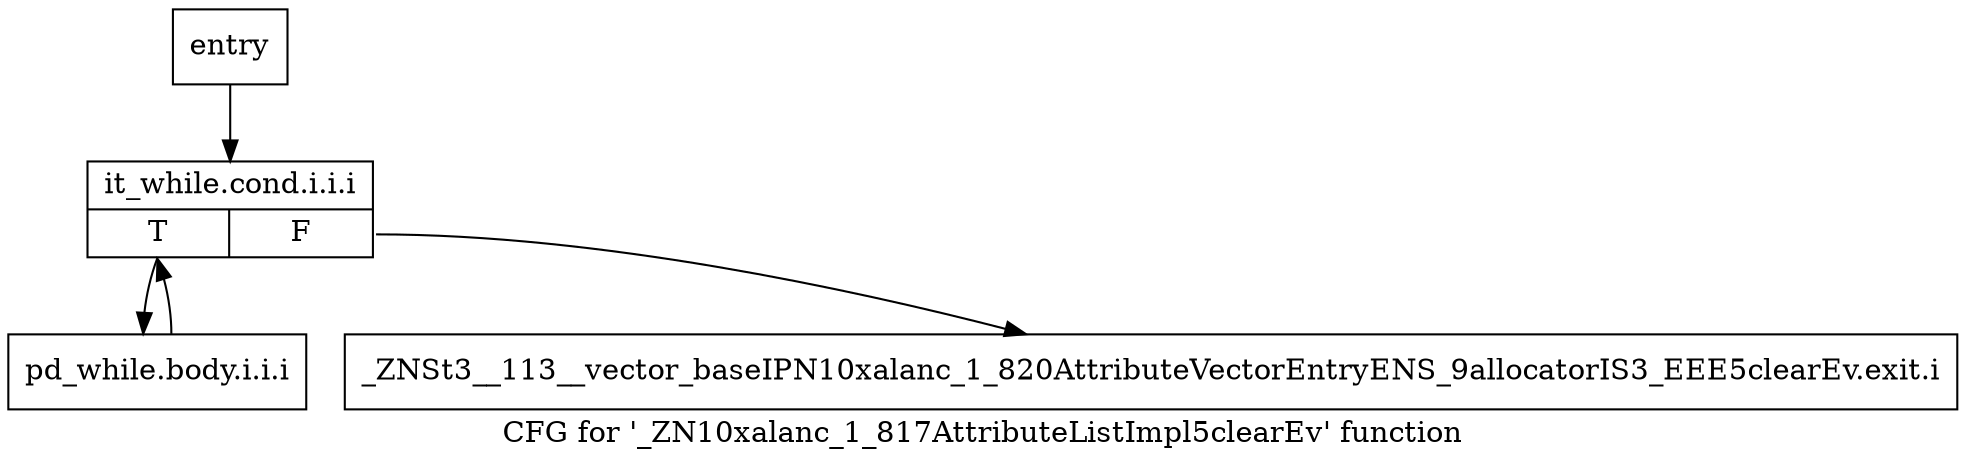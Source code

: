 digraph "CFG for '_ZN10xalanc_1_817AttributeListImpl5clearEv' function" {
	label="CFG for '_ZN10xalanc_1_817AttributeListImpl5clearEv' function";

	Node0x5c0fae0 [shape=record,label="{entry}"];
	Node0x5c0fae0 -> Node0x5c0fb30;
	Node0x5c0fb30 [shape=record,label="{it_while.cond.i.i.i|{<s0>T|<s1>F}}"];
	Node0x5c0fb30:s0 -> Node0x5c0fb80;
	Node0x5c0fb30:s1 -> Node0x5c0fbd0;
	Node0x5c0fb80 [shape=record,label="{pd_while.body.i.i.i}"];
	Node0x5c0fb80 -> Node0x5c0fb30;
	Node0x5c0fbd0 [shape=record,label="{_ZNSt3__113__vector_baseIPN10xalanc_1_820AttributeVectorEntryENS_9allocatorIS3_EEE5clearEv.exit.i}"];
}
